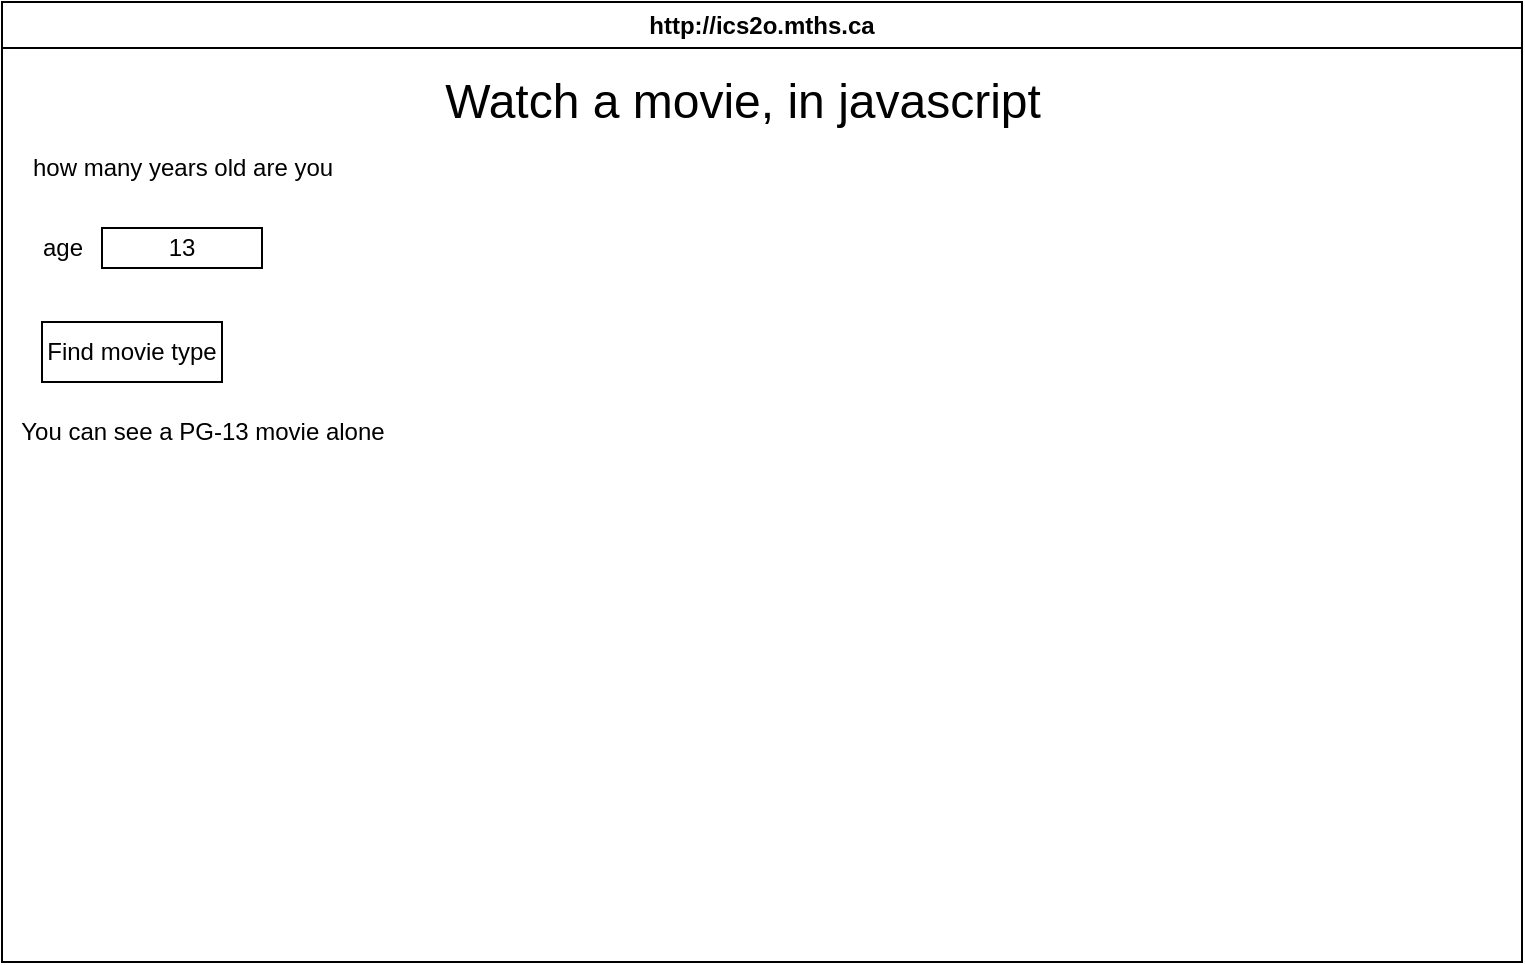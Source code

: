 <mxfile>
    <diagram id="HIP3nbAZw_EuaXWnEj3U" name="Page-1">
        <mxGraphModel dx="631" dy="648" grid="1" gridSize="10" guides="1" tooltips="1" connect="1" arrows="1" fold="1" page="1" pageScale="1" pageWidth="850" pageHeight="1100" math="0" shadow="0">
            <root>
                <mxCell id="0"/>
                <mxCell id="1" parent="0"/>
                <mxCell id="7" value="http://ics2o.mths.ca" style="swimlane;whiteSpace=wrap;html=1;" parent="1" vertex="1">
                    <mxGeometry x="40" y="40" width="760" height="480" as="geometry"/>
                </mxCell>
                <mxCell id="8" value="Watch a movie, in javascript" style="text;html=1;align=center;verticalAlign=middle;resizable=0;points=[];autosize=1;strokeColor=none;fillColor=none;fontSize=24;" vertex="1" parent="7">
                    <mxGeometry x="210" y="30" width="320" height="40" as="geometry"/>
                </mxCell>
                <mxCell id="11" value="13" style="whiteSpace=wrap;html=1;" vertex="1" parent="7">
                    <mxGeometry x="50" y="113" width="80" height="20" as="geometry"/>
                </mxCell>
                <mxCell id="10" value="age" style="text;html=1;align=center;verticalAlign=middle;resizable=0;points=[];autosize=1;strokeColor=none;fillColor=none;" vertex="1" parent="7">
                    <mxGeometry x="10" y="108" width="40" height="30" as="geometry"/>
                </mxCell>
                <mxCell id="13" value="Find movie type" style="whiteSpace=wrap;html=1;" vertex="1" parent="7">
                    <mxGeometry x="20" y="160" width="90" height="30" as="geometry"/>
                </mxCell>
                <mxCell id="14" value="You can see a PG-13 movie alone" style="text;html=1;align=center;verticalAlign=middle;resizable=0;points=[];autosize=1;strokeColor=none;fillColor=none;" vertex="1" parent="7">
                    <mxGeometry y="200" width="200" height="30" as="geometry"/>
                </mxCell>
                <mxCell id="9" value="how many years old are you" style="text;html=1;align=center;verticalAlign=middle;resizable=0;points=[];autosize=1;strokeColor=none;fillColor=none;" vertex="1" parent="1">
                    <mxGeometry x="45" y="108" width="170" height="30" as="geometry"/>
                </mxCell>
            </root>
        </mxGraphModel>
    </diagram>
</mxfile>